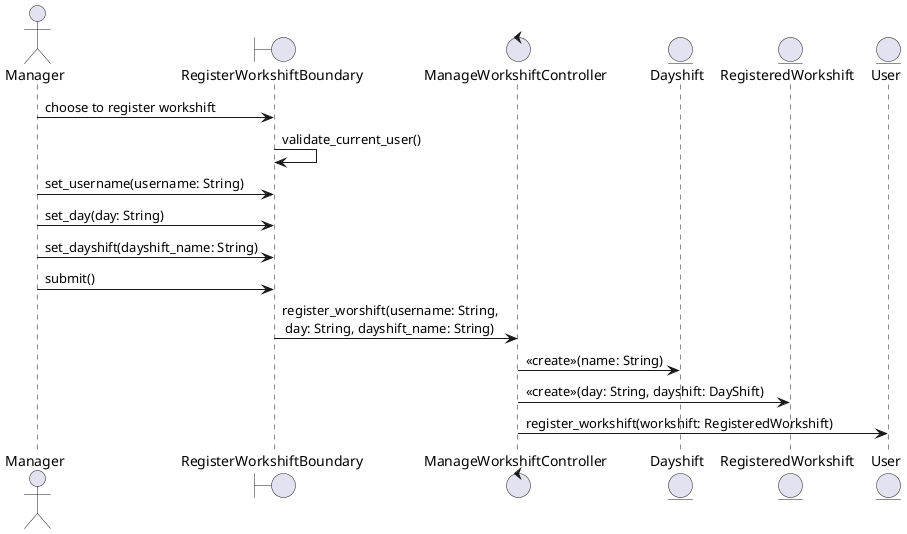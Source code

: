 @startuml

actor Manager as A
boundary RegisterWorkshiftBoundary as B2
control ManageWorkshiftController as C
entity Dayshift as E1
entity RegisteredWorkshift as E2
entity User as E3

A -> B2: choose to register workshift
B2 -> B2: validate_current_user()
A -> B2: set_username(username: String)
A -> B2: set_day(day: String)
A -> B2: set_dayshift(dayshift_name: String)
A -> B2: submit()
B2 -> C: register_worshift(username: String, \n day: String, dayshift_name: String)
C -> E1: <<create>>(name: String)
C -> E2: <<create>>(day: String, dayshift: DayShift)
C -> E3: register_workshift(workshift: RegisteredWorkshift)



@enduml
